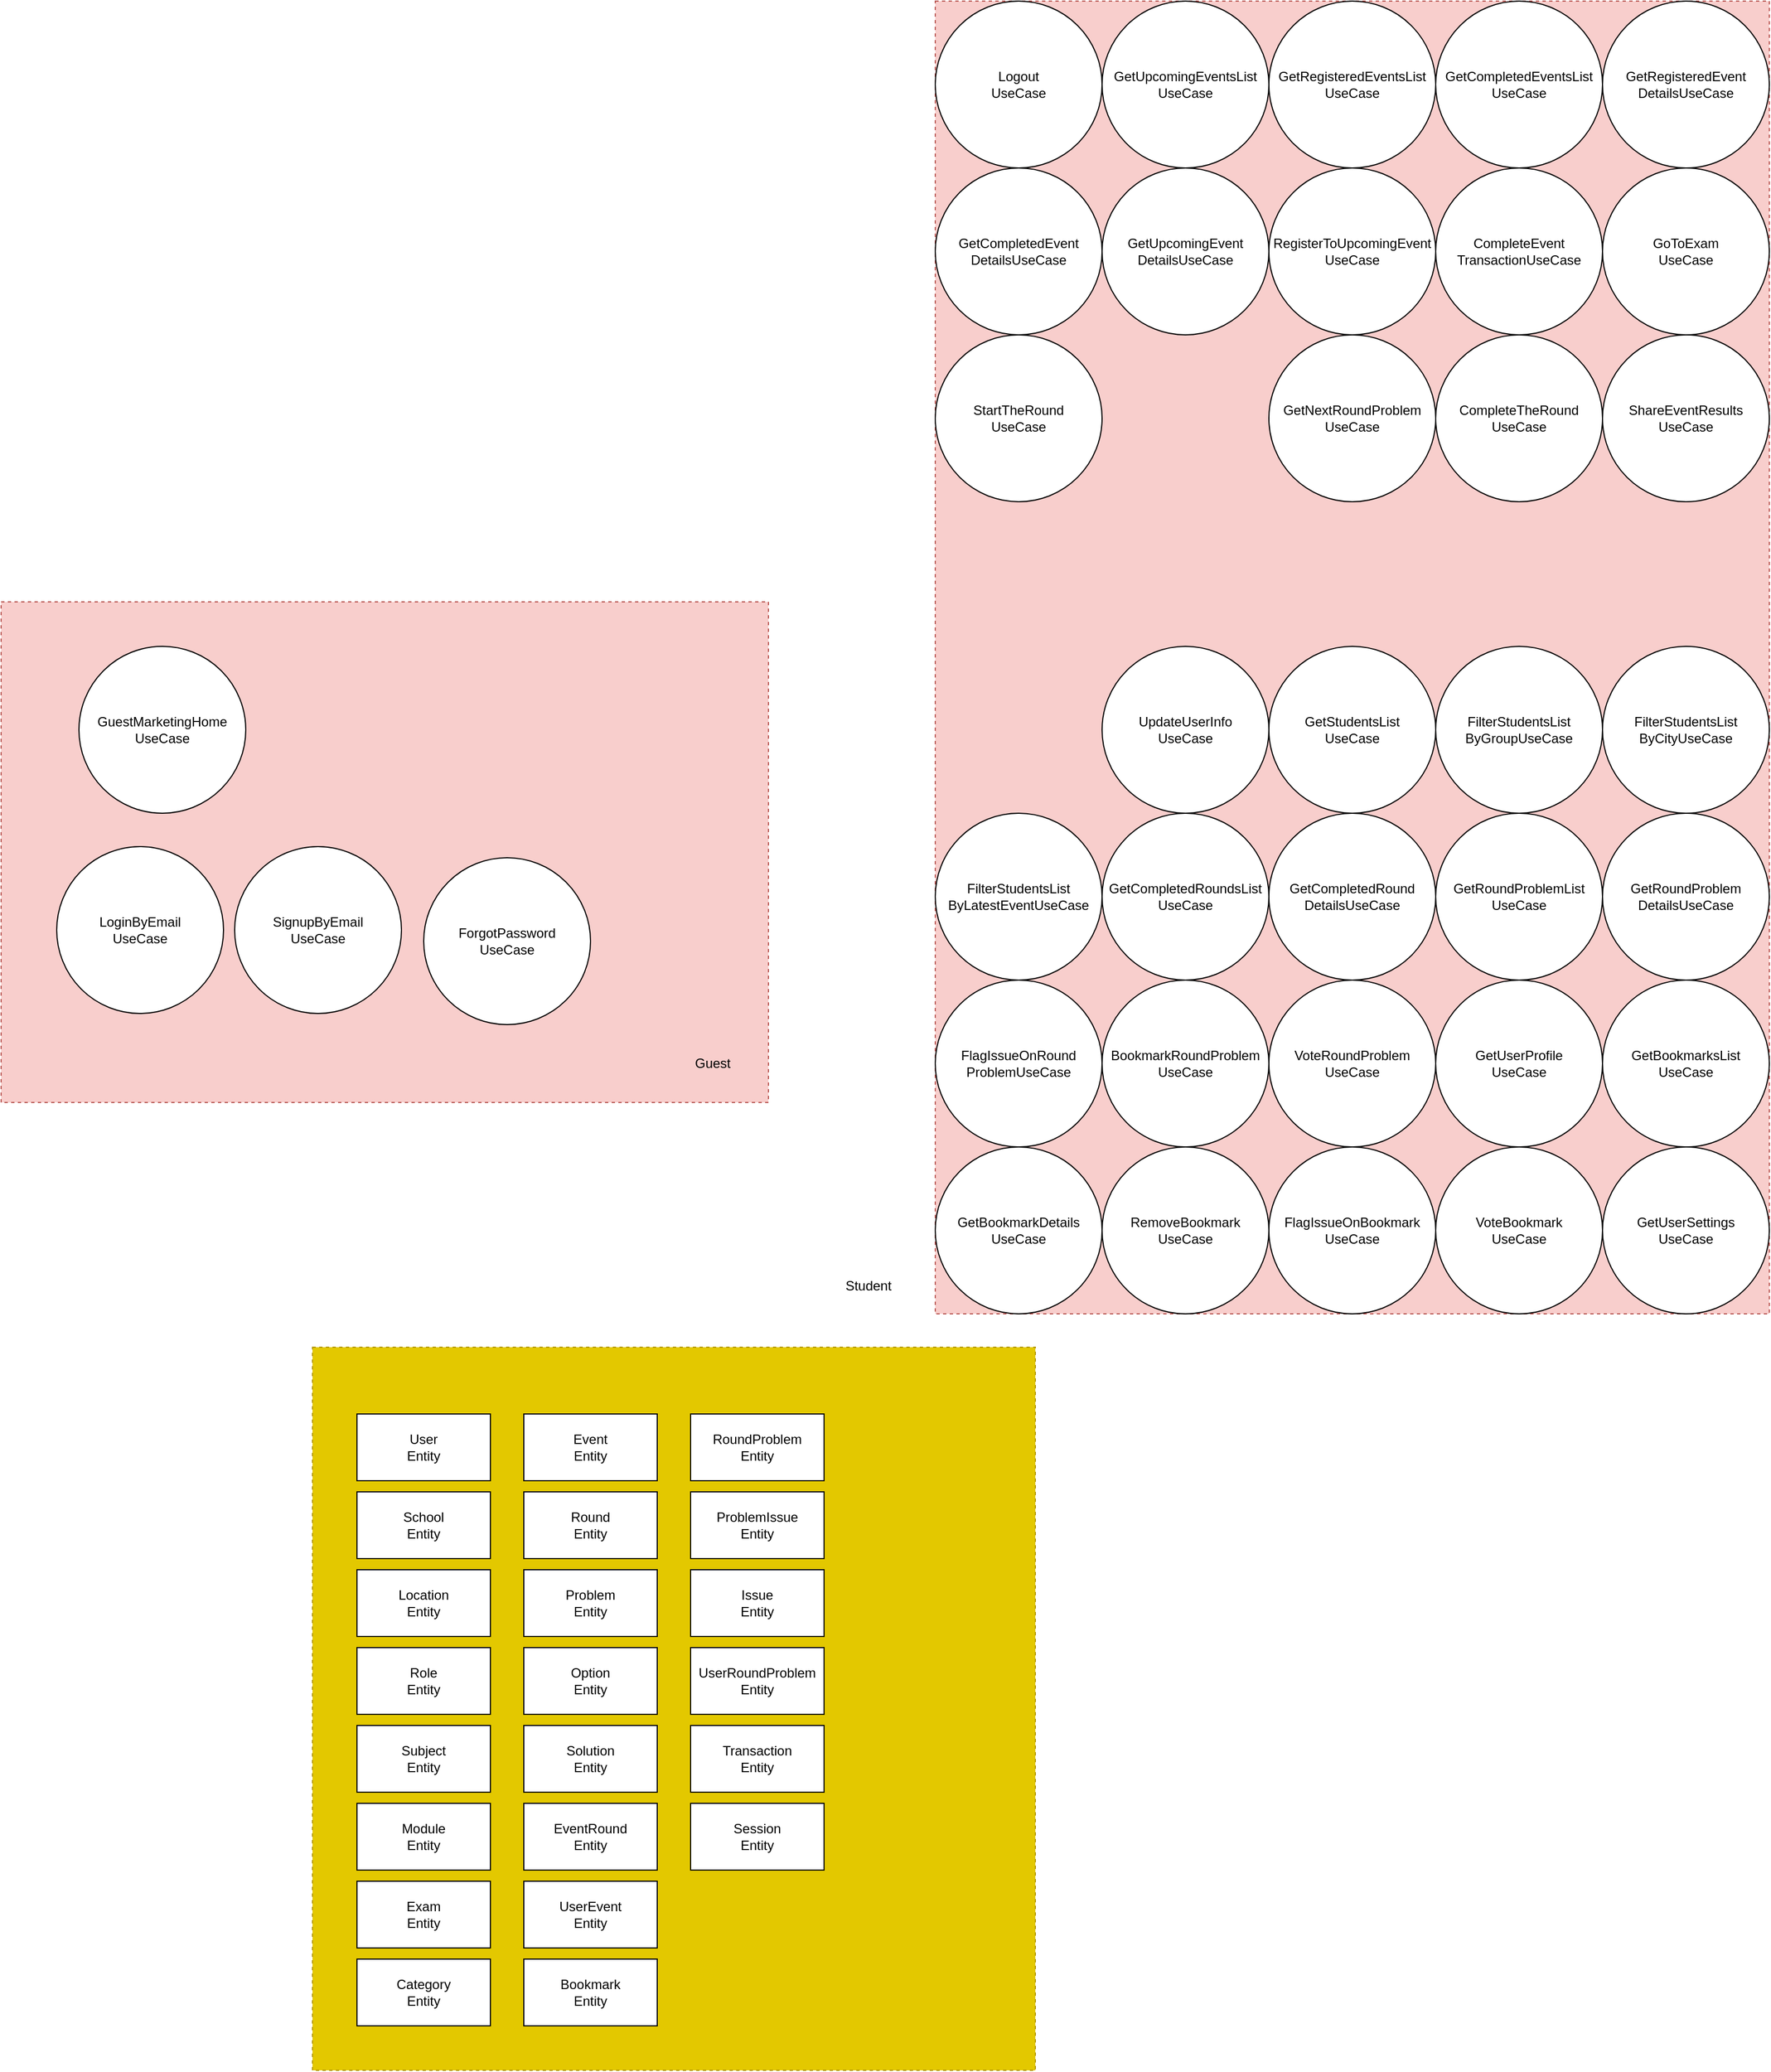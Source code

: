 <mxfile version="22.1.11" type="github">
  <diagram name="Page-1" id="u5YkhigBfSJe9aOL3ie4">
    <mxGraphModel dx="2850" dy="2129" grid="1" gridSize="10" guides="1" tooltips="1" connect="1" arrows="1" fold="1" page="1" pageScale="1" pageWidth="850" pageHeight="1100" math="0" shadow="0">
      <root>
        <mxCell id="0" />
        <mxCell id="1" parent="0" />
        <mxCell id="C1-hKXSroPPRrKIY44wA-2" value="" style="rounded=0;whiteSpace=wrap;html=1;fillColor=#f8cecc;strokeColor=#b85450;dashed=1;" parent="1" vertex="1">
          <mxGeometry x="100" y="290" width="690" height="450" as="geometry" />
        </mxCell>
        <mxCell id="C1-hKXSroPPRrKIY44wA-1" value="&lt;div&gt;LoginByEmail&lt;/div&gt;&lt;div&gt;UseCase&lt;br&gt;&lt;/div&gt;" style="ellipse;whiteSpace=wrap;html=1;" parent="1" vertex="1">
          <mxGeometry x="150" y="510" width="150" height="150" as="geometry" />
        </mxCell>
        <mxCell id="C1-hKXSroPPRrKIY44wA-3" value="&lt;div&gt;SignupByEmail&lt;/div&gt;&lt;div&gt;UseCase&lt;br&gt;&lt;/div&gt;" style="ellipse;whiteSpace=wrap;html=1;" parent="1" vertex="1">
          <mxGeometry x="310" y="510" width="150" height="150" as="geometry" />
        </mxCell>
        <mxCell id="C1-hKXSroPPRrKIY44wA-4" value="&lt;div&gt;ForgotPassword&lt;/div&gt;&lt;div&gt;UseCase&lt;br&gt;&lt;/div&gt;" style="ellipse;whiteSpace=wrap;html=1;" parent="1" vertex="1">
          <mxGeometry x="480" y="520" width="150" height="150" as="geometry" />
        </mxCell>
        <mxCell id="C1-hKXSroPPRrKIY44wA-5" value="GuestMarketingHome&lt;br&gt;&lt;div&gt;UseCase&lt;/div&gt;" style="ellipse;whiteSpace=wrap;html=1;" parent="1" vertex="1">
          <mxGeometry x="170" y="330" width="150" height="150" as="geometry" />
        </mxCell>
        <mxCell id="C1-hKXSroPPRrKIY44wA-6" value="" style="whiteSpace=wrap;html=1;aspect=fixed;fillColor=#e3c800;fontColor=#000000;strokeColor=#B09500;dashed=1;" parent="1" vertex="1">
          <mxGeometry x="380" y="960" width="650" height="650" as="geometry" />
        </mxCell>
        <mxCell id="C1-hKXSroPPRrKIY44wA-7" value="&lt;div&gt;User&lt;/div&gt;&lt;div&gt;Entity&lt;/div&gt;" style="rounded=0;whiteSpace=wrap;html=1;" parent="1" vertex="1">
          <mxGeometry x="420" y="1020" width="120" height="60" as="geometry" />
        </mxCell>
        <mxCell id="GRUsJOnXogXTp4z3JZw1-1" value="&lt;div&gt;School&lt;/div&gt;&lt;div&gt;Entity&lt;/div&gt;" style="rounded=0;whiteSpace=wrap;html=1;" vertex="1" parent="1">
          <mxGeometry x="420" y="1090" width="120" height="60" as="geometry" />
        </mxCell>
        <mxCell id="GRUsJOnXogXTp4z3JZw1-2" value="&lt;div&gt;Location&lt;/div&gt;&lt;div&gt;Entity&lt;/div&gt;" style="rounded=0;whiteSpace=wrap;html=1;" vertex="1" parent="1">
          <mxGeometry x="420" y="1160" width="120" height="60" as="geometry" />
        </mxCell>
        <mxCell id="GRUsJOnXogXTp4z3JZw1-3" value="&lt;div&gt;Role&lt;/div&gt;&lt;div&gt;Entity&lt;/div&gt;" style="rounded=0;whiteSpace=wrap;html=1;" vertex="1" parent="1">
          <mxGeometry x="420" y="1230" width="120" height="60" as="geometry" />
        </mxCell>
        <mxCell id="GRUsJOnXogXTp4z3JZw1-4" value="&lt;div&gt;Subject&lt;/div&gt;&lt;div&gt;Entity&lt;br&gt;&lt;/div&gt;" style="rounded=0;whiteSpace=wrap;html=1;" vertex="1" parent="1">
          <mxGeometry x="420" y="1300" width="120" height="60" as="geometry" />
        </mxCell>
        <mxCell id="GRUsJOnXogXTp4z3JZw1-5" value="&lt;div&gt;Module&lt;/div&gt;&lt;div&gt;Entity&lt;br&gt;&lt;/div&gt;" style="rounded=0;whiteSpace=wrap;html=1;" vertex="1" parent="1">
          <mxGeometry x="420" y="1370" width="120" height="60" as="geometry" />
        </mxCell>
        <mxCell id="GRUsJOnXogXTp4z3JZw1-6" value="&lt;div&gt;Exam&lt;/div&gt;&lt;div&gt;Entity&lt;br&gt;&lt;/div&gt;" style="rounded=0;whiteSpace=wrap;html=1;" vertex="1" parent="1">
          <mxGeometry x="420" y="1440" width="120" height="60" as="geometry" />
        </mxCell>
        <mxCell id="GRUsJOnXogXTp4z3JZw1-7" value="&lt;div&gt;Category&lt;/div&gt;&lt;div&gt;Entity&lt;br&gt;&lt;/div&gt;" style="rounded=0;whiteSpace=wrap;html=1;" vertex="1" parent="1">
          <mxGeometry x="420" y="1510" width="120" height="60" as="geometry" />
        </mxCell>
        <mxCell id="GRUsJOnXogXTp4z3JZw1-8" value="&lt;div&gt;Event&lt;/div&gt;&lt;div&gt;Entity&lt;br&gt;&lt;/div&gt;" style="rounded=0;whiteSpace=wrap;html=1;" vertex="1" parent="1">
          <mxGeometry x="570" y="1020" width="120" height="60" as="geometry" />
        </mxCell>
        <mxCell id="GRUsJOnXogXTp4z3JZw1-9" value="&lt;div&gt;Round&lt;/div&gt;&lt;div&gt;Entity&lt;br&gt;&lt;/div&gt;" style="rounded=0;whiteSpace=wrap;html=1;" vertex="1" parent="1">
          <mxGeometry x="570" y="1090" width="120" height="60" as="geometry" />
        </mxCell>
        <mxCell id="GRUsJOnXogXTp4z3JZw1-10" value="&lt;div&gt;Problem&lt;/div&gt;&lt;div&gt;Entity&lt;br&gt;&lt;/div&gt;" style="rounded=0;whiteSpace=wrap;html=1;" vertex="1" parent="1">
          <mxGeometry x="570" y="1160" width="120" height="60" as="geometry" />
        </mxCell>
        <mxCell id="GRUsJOnXogXTp4z3JZw1-11" value="&lt;div&gt;Option&lt;/div&gt;&lt;div&gt;Entity&lt;br&gt;&lt;/div&gt;" style="rounded=0;whiteSpace=wrap;html=1;" vertex="1" parent="1">
          <mxGeometry x="570" y="1230" width="120" height="60" as="geometry" />
        </mxCell>
        <mxCell id="GRUsJOnXogXTp4z3JZw1-12" value="&lt;div&gt;Solution&lt;/div&gt;&lt;div&gt;Entity&lt;br&gt;&lt;/div&gt;" style="rounded=0;whiteSpace=wrap;html=1;" vertex="1" parent="1">
          <mxGeometry x="570" y="1300" width="120" height="60" as="geometry" />
        </mxCell>
        <mxCell id="GRUsJOnXogXTp4z3JZw1-13" value="&lt;div&gt;EventRound&lt;/div&gt;&lt;div&gt;Entity&lt;br&gt;&lt;/div&gt;" style="rounded=0;whiteSpace=wrap;html=1;" vertex="1" parent="1">
          <mxGeometry x="570" y="1370" width="120" height="60" as="geometry" />
        </mxCell>
        <mxCell id="GRUsJOnXogXTp4z3JZw1-14" value="&lt;div&gt;UserEvent&lt;/div&gt;&lt;div&gt;Entity&lt;br&gt;&lt;/div&gt;" style="rounded=0;whiteSpace=wrap;html=1;" vertex="1" parent="1">
          <mxGeometry x="570" y="1440" width="120" height="60" as="geometry" />
        </mxCell>
        <mxCell id="GRUsJOnXogXTp4z3JZw1-15" value="&lt;div&gt;Bookmark&lt;/div&gt;&lt;div&gt;Entity&lt;br&gt;&lt;/div&gt;" style="rounded=0;whiteSpace=wrap;html=1;" vertex="1" parent="1">
          <mxGeometry x="570" y="1510" width="120" height="60" as="geometry" />
        </mxCell>
        <mxCell id="GRUsJOnXogXTp4z3JZw1-16" value="&lt;div&gt;RoundProblem&lt;/div&gt;&lt;div&gt;Entity&lt;br&gt;&lt;/div&gt;" style="rounded=0;whiteSpace=wrap;html=1;" vertex="1" parent="1">
          <mxGeometry x="720" y="1020" width="120" height="60" as="geometry" />
        </mxCell>
        <mxCell id="GRUsJOnXogXTp4z3JZw1-17" value="&lt;div&gt;ProblemIssue&lt;/div&gt;&lt;div&gt;Entity&lt;br&gt;&lt;/div&gt;" style="rounded=0;whiteSpace=wrap;html=1;" vertex="1" parent="1">
          <mxGeometry x="720" y="1090" width="120" height="60" as="geometry" />
        </mxCell>
        <mxCell id="GRUsJOnXogXTp4z3JZw1-18" value="&lt;div&gt;Issue&lt;/div&gt;&lt;div&gt;Entity&lt;br&gt;&lt;/div&gt;" style="rounded=0;whiteSpace=wrap;html=1;" vertex="1" parent="1">
          <mxGeometry x="720" y="1160" width="120" height="60" as="geometry" />
        </mxCell>
        <mxCell id="GRUsJOnXogXTp4z3JZw1-19" value="&lt;div&gt;UserRoundProblem&lt;/div&gt;&lt;div&gt;Entity&lt;br&gt;&lt;/div&gt;" style="rounded=0;whiteSpace=wrap;html=1;" vertex="1" parent="1">
          <mxGeometry x="720" y="1230" width="120" height="60" as="geometry" />
        </mxCell>
        <mxCell id="GRUsJOnXogXTp4z3JZw1-20" value="&lt;div&gt;Transaction&lt;/div&gt;&lt;div&gt;Entity&lt;br&gt;&lt;/div&gt;" style="rounded=0;whiteSpace=wrap;html=1;" vertex="1" parent="1">
          <mxGeometry x="720" y="1300" width="120" height="60" as="geometry" />
        </mxCell>
        <mxCell id="GRUsJOnXogXTp4z3JZw1-21" value="&lt;div&gt;Session&lt;/div&gt;&lt;div&gt;Entity&lt;br&gt;&lt;/div&gt;" style="rounded=0;whiteSpace=wrap;html=1;" vertex="1" parent="1">
          <mxGeometry x="720" y="1370" width="120" height="60" as="geometry" />
        </mxCell>
        <mxCell id="GRUsJOnXogXTp4z3JZw1-22" value="" style="rounded=0;whiteSpace=wrap;html=1;fillColor=#f8cecc;strokeColor=#b85450;dashed=1;" vertex="1" parent="1">
          <mxGeometry x="940" y="-250" width="750" height="1180" as="geometry" />
        </mxCell>
        <mxCell id="GRUsJOnXogXTp4z3JZw1-23" value="Student" style="text;html=1;strokeColor=none;fillColor=none;align=center;verticalAlign=middle;whiteSpace=wrap;rounded=0;" vertex="1" parent="1">
          <mxGeometry x="850" y="890" width="60" height="30" as="geometry" />
        </mxCell>
        <mxCell id="GRUsJOnXogXTp4z3JZw1-24" value="Guest" style="text;html=1;strokeColor=none;fillColor=none;align=center;verticalAlign=middle;whiteSpace=wrap;rounded=0;" vertex="1" parent="1">
          <mxGeometry x="710" y="690" width="60" height="30" as="geometry" />
        </mxCell>
        <mxCell id="GRUsJOnXogXTp4z3JZw1-25" value="&lt;div&gt;Logout&lt;/div&gt;&lt;div&gt;UseCase&lt;/div&gt;" style="ellipse;whiteSpace=wrap;html=1;" vertex="1" parent="1">
          <mxGeometry x="940" y="-250" width="150" height="150" as="geometry" />
        </mxCell>
        <mxCell id="GRUsJOnXogXTp4z3JZw1-26" value="&lt;div&gt;GetUpcomingEventsList&lt;/div&gt;&lt;div&gt;UseCase&lt;br&gt;&lt;/div&gt;" style="ellipse;whiteSpace=wrap;html=1;" vertex="1" parent="1">
          <mxGeometry x="1090" y="-250" width="150" height="150" as="geometry" />
        </mxCell>
        <mxCell id="GRUsJOnXogXTp4z3JZw1-27" value="&lt;div&gt;GetRegisteredEventsList&lt;/div&gt;&lt;div&gt;UseCase&lt;br&gt;&lt;/div&gt;" style="ellipse;whiteSpace=wrap;html=1;" vertex="1" parent="1">
          <mxGeometry x="1240" y="-250" width="150" height="150" as="geometry" />
        </mxCell>
        <mxCell id="GRUsJOnXogXTp4z3JZw1-28" value="&lt;div&gt;GetCompletedEventsList&lt;/div&gt;&lt;div&gt;UseCase&lt;br&gt;&lt;/div&gt;" style="ellipse;whiteSpace=wrap;html=1;" vertex="1" parent="1">
          <mxGeometry x="1390" y="-250" width="150" height="150" as="geometry" />
        </mxCell>
        <mxCell id="GRUsJOnXogXTp4z3JZw1-29" value="&lt;div&gt;GetRegisteredEvent&lt;/div&gt;&lt;div&gt;DetailsUseCase&lt;br&gt;&lt;/div&gt;" style="ellipse;whiteSpace=wrap;html=1;" vertex="1" parent="1">
          <mxGeometry x="1540" y="-250" width="150" height="150" as="geometry" />
        </mxCell>
        <mxCell id="GRUsJOnXogXTp4z3JZw1-30" value="&lt;div&gt;GetCompletedEvent&lt;/div&gt;&lt;div&gt;DetailsUseCase&lt;br&gt;&lt;/div&gt;" style="ellipse;whiteSpace=wrap;html=1;" vertex="1" parent="1">
          <mxGeometry x="940" y="-100" width="150" height="150" as="geometry" />
        </mxCell>
        <mxCell id="GRUsJOnXogXTp4z3JZw1-31" value="&lt;div&gt;GetUpcomingEvent&lt;/div&gt;&lt;div&gt;DetailsUseCase&lt;br&gt;&lt;/div&gt;" style="ellipse;whiteSpace=wrap;html=1;" vertex="1" parent="1">
          <mxGeometry x="1090" y="-100" width="150" height="150" as="geometry" />
        </mxCell>
        <mxCell id="GRUsJOnXogXTp4z3JZw1-32" value="&lt;div&gt;RegisterToUpcomingEvent&lt;/div&gt;&lt;div&gt;UseCase&lt;br&gt;&lt;/div&gt;" style="ellipse;whiteSpace=wrap;html=1;" vertex="1" parent="1">
          <mxGeometry x="1240" y="-100" width="150" height="150" as="geometry" />
        </mxCell>
        <mxCell id="GRUsJOnXogXTp4z3JZw1-33" value="&lt;div&gt;CompleteEvent&lt;/div&gt;&lt;div&gt;TransactionUseCase&lt;br&gt;&lt;/div&gt;" style="ellipse;whiteSpace=wrap;html=1;" vertex="1" parent="1">
          <mxGeometry x="1390" y="-100" width="150" height="150" as="geometry" />
        </mxCell>
        <mxCell id="GRUsJOnXogXTp4z3JZw1-34" value="&lt;div&gt;GoToExam&lt;/div&gt;&lt;div&gt;UseCase&lt;br&gt;&lt;/div&gt;" style="ellipse;whiteSpace=wrap;html=1;" vertex="1" parent="1">
          <mxGeometry x="1540" y="-100" width="150" height="150" as="geometry" />
        </mxCell>
        <mxCell id="GRUsJOnXogXTp4z3JZw1-36" value="&lt;div&gt;StartTheRound&lt;/div&gt;&lt;div&gt;UseCase&lt;br&gt;&lt;/div&gt;" style="ellipse;whiteSpace=wrap;html=1;" vertex="1" parent="1">
          <mxGeometry x="940" y="50" width="150" height="150" as="geometry" />
        </mxCell>
        <mxCell id="GRUsJOnXogXTp4z3JZw1-37" value="&lt;div&gt;ShareEventResults&lt;/div&gt;&lt;div&gt;UseCase&lt;br&gt;&lt;/div&gt;" style="ellipse;whiteSpace=wrap;html=1;" vertex="1" parent="1">
          <mxGeometry x="1540" y="50" width="150" height="150" as="geometry" />
        </mxCell>
        <mxCell id="GRUsJOnXogXTp4z3JZw1-38" value="&lt;div&gt;GetStudentsList&lt;/div&gt;&lt;div&gt;UseCase&lt;br&gt;&lt;/div&gt;" style="ellipse;whiteSpace=wrap;html=1;" vertex="1" parent="1">
          <mxGeometry x="1240" y="330" width="150" height="150" as="geometry" />
        </mxCell>
        <mxCell id="GRUsJOnXogXTp4z3JZw1-39" value="&lt;div&gt;FilterStudentsList&lt;/div&gt;&lt;div&gt;ByGroupUseCase&lt;br&gt;&lt;/div&gt;" style="ellipse;whiteSpace=wrap;html=1;" vertex="1" parent="1">
          <mxGeometry x="1390" y="330" width="150" height="150" as="geometry" />
        </mxCell>
        <mxCell id="GRUsJOnXogXTp4z3JZw1-40" value="&lt;div&gt;FilterStudentsList&lt;/div&gt;&lt;div&gt;ByCityUseCase&lt;br&gt;&lt;/div&gt;" style="ellipse;whiteSpace=wrap;html=1;" vertex="1" parent="1">
          <mxGeometry x="1540" y="330" width="150" height="150" as="geometry" />
        </mxCell>
        <mxCell id="GRUsJOnXogXTp4z3JZw1-41" value="&lt;div&gt;FilterStudentsList&lt;/div&gt;&lt;div&gt;ByLatestEventUseCase&lt;br&gt;&lt;/div&gt;" style="ellipse;whiteSpace=wrap;html=1;" vertex="1" parent="1">
          <mxGeometry x="940" y="480" width="150" height="150" as="geometry" />
        </mxCell>
        <mxCell id="GRUsJOnXogXTp4z3JZw1-42" value="&lt;div&gt;GetCompletedRoundsList&lt;/div&gt;&lt;div&gt;UseCase&lt;br&gt;&lt;/div&gt;" style="ellipse;whiteSpace=wrap;html=1;" vertex="1" parent="1">
          <mxGeometry x="1090" y="480" width="150" height="150" as="geometry" />
        </mxCell>
        <mxCell id="GRUsJOnXogXTp4z3JZw1-43" value="&lt;div&gt;GetCompletedRound&lt;/div&gt;&lt;div&gt;DetailsUseCase&lt;br&gt;&lt;/div&gt;" style="ellipse;whiteSpace=wrap;html=1;" vertex="1" parent="1">
          <mxGeometry x="1240" y="480" width="150" height="150" as="geometry" />
        </mxCell>
        <mxCell id="GRUsJOnXogXTp4z3JZw1-44" value="&lt;div&gt;GetRoundProblemList&lt;/div&gt;&lt;div&gt;UseCase&lt;br&gt;&lt;/div&gt;" style="ellipse;whiteSpace=wrap;html=1;" vertex="1" parent="1">
          <mxGeometry x="1390" y="480" width="150" height="150" as="geometry" />
        </mxCell>
        <mxCell id="GRUsJOnXogXTp4z3JZw1-45" value="&lt;div&gt;GetRoundProblem&lt;/div&gt;&lt;div&gt;DetailsUseCase&lt;br&gt;&lt;/div&gt;" style="ellipse;whiteSpace=wrap;html=1;" vertex="1" parent="1">
          <mxGeometry x="1540" y="480" width="150" height="150" as="geometry" />
        </mxCell>
        <mxCell id="GRUsJOnXogXTp4z3JZw1-46" value="&lt;div&gt;FlagIssueOnRound&lt;/div&gt;&lt;div&gt;ProblemUseCase&lt;br&gt;&lt;/div&gt;" style="ellipse;whiteSpace=wrap;html=1;" vertex="1" parent="1">
          <mxGeometry x="940" y="630" width="150" height="150" as="geometry" />
        </mxCell>
        <mxCell id="GRUsJOnXogXTp4z3JZw1-47" value="&lt;div&gt;BookmarkRoundProblem&lt;/div&gt;&lt;div&gt;UseCase&lt;br&gt;&lt;/div&gt;" style="ellipse;whiteSpace=wrap;html=1;" vertex="1" parent="1">
          <mxGeometry x="1090" y="630" width="150" height="150" as="geometry" />
        </mxCell>
        <mxCell id="GRUsJOnXogXTp4z3JZw1-48" value="&lt;div&gt;VoteRoundProblem&lt;/div&gt;&lt;div&gt;UseCase&lt;br&gt;&lt;/div&gt;" style="ellipse;whiteSpace=wrap;html=1;" vertex="1" parent="1">
          <mxGeometry x="1240" y="630" width="150" height="150" as="geometry" />
        </mxCell>
        <mxCell id="GRUsJOnXogXTp4z3JZw1-49" value="&lt;div&gt;GetUserProfile&lt;/div&gt;&lt;div&gt;UseCase&lt;br&gt;&lt;/div&gt;" style="ellipse;whiteSpace=wrap;html=1;" vertex="1" parent="1">
          <mxGeometry x="1390" y="630" width="150" height="150" as="geometry" />
        </mxCell>
        <mxCell id="GRUsJOnXogXTp4z3JZw1-50" value="&lt;div&gt;GetBookmarksList&lt;/div&gt;&lt;div&gt;UseCase&lt;br&gt;&lt;/div&gt;" style="ellipse;whiteSpace=wrap;html=1;" vertex="1" parent="1">
          <mxGeometry x="1540" y="630" width="150" height="150" as="geometry" />
        </mxCell>
        <mxCell id="GRUsJOnXogXTp4z3JZw1-51" value="&lt;div&gt;GetBookmarkDetails&lt;/div&gt;&lt;div&gt;UseCase&lt;br&gt;&lt;/div&gt;" style="ellipse;whiteSpace=wrap;html=1;" vertex="1" parent="1">
          <mxGeometry x="940" y="780" width="150" height="150" as="geometry" />
        </mxCell>
        <mxCell id="GRUsJOnXogXTp4z3JZw1-52" value="&lt;div&gt;RemoveBookmark&lt;/div&gt;&lt;div&gt;UseCase&lt;br&gt;&lt;/div&gt;" style="ellipse;whiteSpace=wrap;html=1;" vertex="1" parent="1">
          <mxGeometry x="1090" y="780" width="150" height="150" as="geometry" />
        </mxCell>
        <mxCell id="GRUsJOnXogXTp4z3JZw1-53" value="&lt;div&gt;FlagIssueOnBookmark&lt;/div&gt;&lt;div&gt;UseCase&lt;br&gt;&lt;/div&gt;" style="ellipse;whiteSpace=wrap;html=1;" vertex="1" parent="1">
          <mxGeometry x="1240" y="780" width="150" height="150" as="geometry" />
        </mxCell>
        <mxCell id="GRUsJOnXogXTp4z3JZw1-54" value="&lt;div&gt;VoteBookmark&lt;/div&gt;&lt;div&gt;UseCase&lt;br&gt;&lt;/div&gt;" style="ellipse;whiteSpace=wrap;html=1;" vertex="1" parent="1">
          <mxGeometry x="1390" y="780" width="150" height="150" as="geometry" />
        </mxCell>
        <mxCell id="GRUsJOnXogXTp4z3JZw1-55" value="&lt;div&gt;GetUserSettings&lt;/div&gt;&lt;div&gt;UseCase&lt;br&gt;&lt;/div&gt;" style="ellipse;whiteSpace=wrap;html=1;" vertex="1" parent="1">
          <mxGeometry x="1540" y="780" width="150" height="150" as="geometry" />
        </mxCell>
        <mxCell id="GRUsJOnXogXTp4z3JZw1-56" value="&lt;div&gt;UpdateUserInfo&lt;/div&gt;&lt;div&gt;UseCase&lt;br&gt;&lt;/div&gt;" style="ellipse;whiteSpace=wrap;html=1;" vertex="1" parent="1">
          <mxGeometry x="1090" y="330" width="150" height="150" as="geometry" />
        </mxCell>
        <mxCell id="GRUsJOnXogXTp4z3JZw1-58" value="&lt;div&gt;CompleteTheRound&lt;/div&gt;&lt;div&gt;UseCase&lt;br&gt;&lt;/div&gt;" style="ellipse;whiteSpace=wrap;html=1;" vertex="1" parent="1">
          <mxGeometry x="1390" y="50" width="150" height="150" as="geometry" />
        </mxCell>
        <mxCell id="GRUsJOnXogXTp4z3JZw1-59" value="&lt;div&gt;GetNextRoundProblem&lt;/div&gt;&lt;div&gt;UseCase&lt;br&gt;&lt;/div&gt;" style="ellipse;whiteSpace=wrap;html=1;" vertex="1" parent="1">
          <mxGeometry x="1240" y="50" width="150" height="150" as="geometry" />
        </mxCell>
      </root>
    </mxGraphModel>
  </diagram>
</mxfile>
